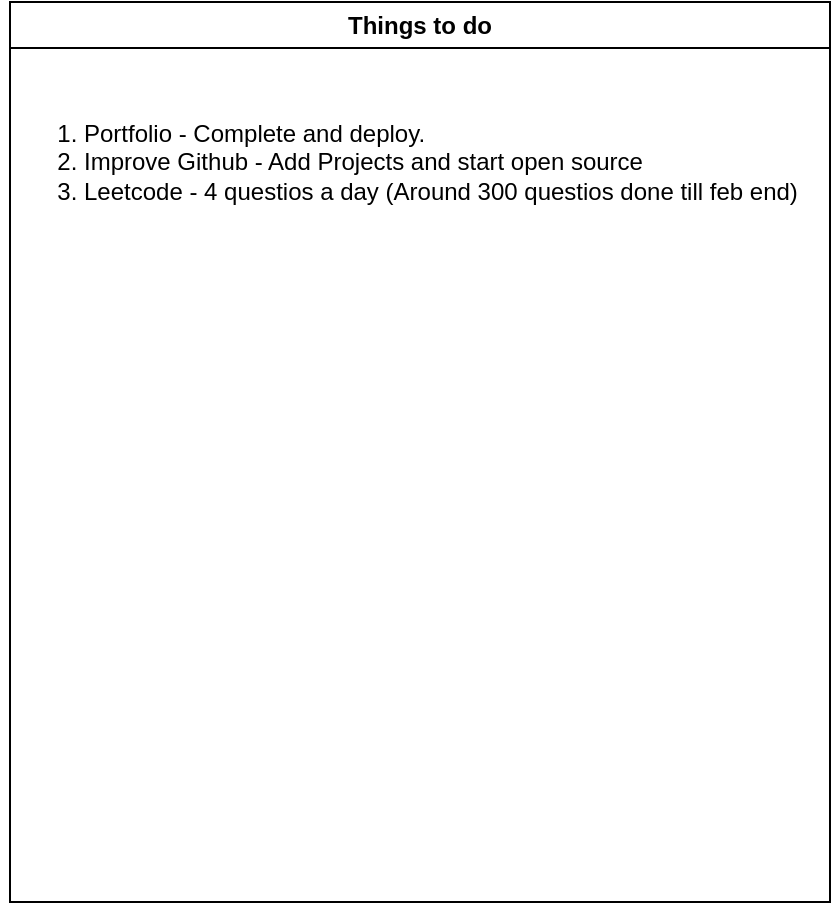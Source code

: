 <mxfile version="22.1.21" type="github">
  <diagram name="Page-1" id="q8htA9qq_WLoSqnbgUah">
    <mxGraphModel dx="1000" dy="512" grid="1" gridSize="10" guides="1" tooltips="1" connect="1" arrows="1" fold="1" page="1" pageScale="1" pageWidth="850" pageHeight="1100" math="0" shadow="0">
      <root>
        <mxCell id="0" />
        <mxCell id="1" parent="0" />
        <mxCell id="DpdM_tWld6raKIgjBj2J-2" value="Things to do" style="swimlane;whiteSpace=wrap;html=1;" parent="1" vertex="1">
          <mxGeometry x="20" y="40" width="410" height="450" as="geometry" />
        </mxCell>
        <mxCell id="DpdM_tWld6raKIgjBj2J-3" value="&lt;div align=&quot;left&quot;&gt;&lt;ol&gt;&lt;li&gt;Portfolio - Complete and deploy.&lt;/li&gt;&lt;li&gt;Improve Github - Add Projects and start open source&lt;/li&gt;&lt;li&gt;Leetcode - 4 questios a day (Around 300 questios done till feb end)&lt;br&gt;&lt;/li&gt;&lt;/ol&gt;&lt;/div&gt;" style="text;html=1;align=left;verticalAlign=middle;resizable=0;points=[];autosize=1;strokeColor=none;fillColor=none;" parent="DpdM_tWld6raKIgjBj2J-2" vertex="1">
          <mxGeometry x="-5" y="40" width="410" height="80" as="geometry" />
        </mxCell>
      </root>
    </mxGraphModel>
  </diagram>
</mxfile>
